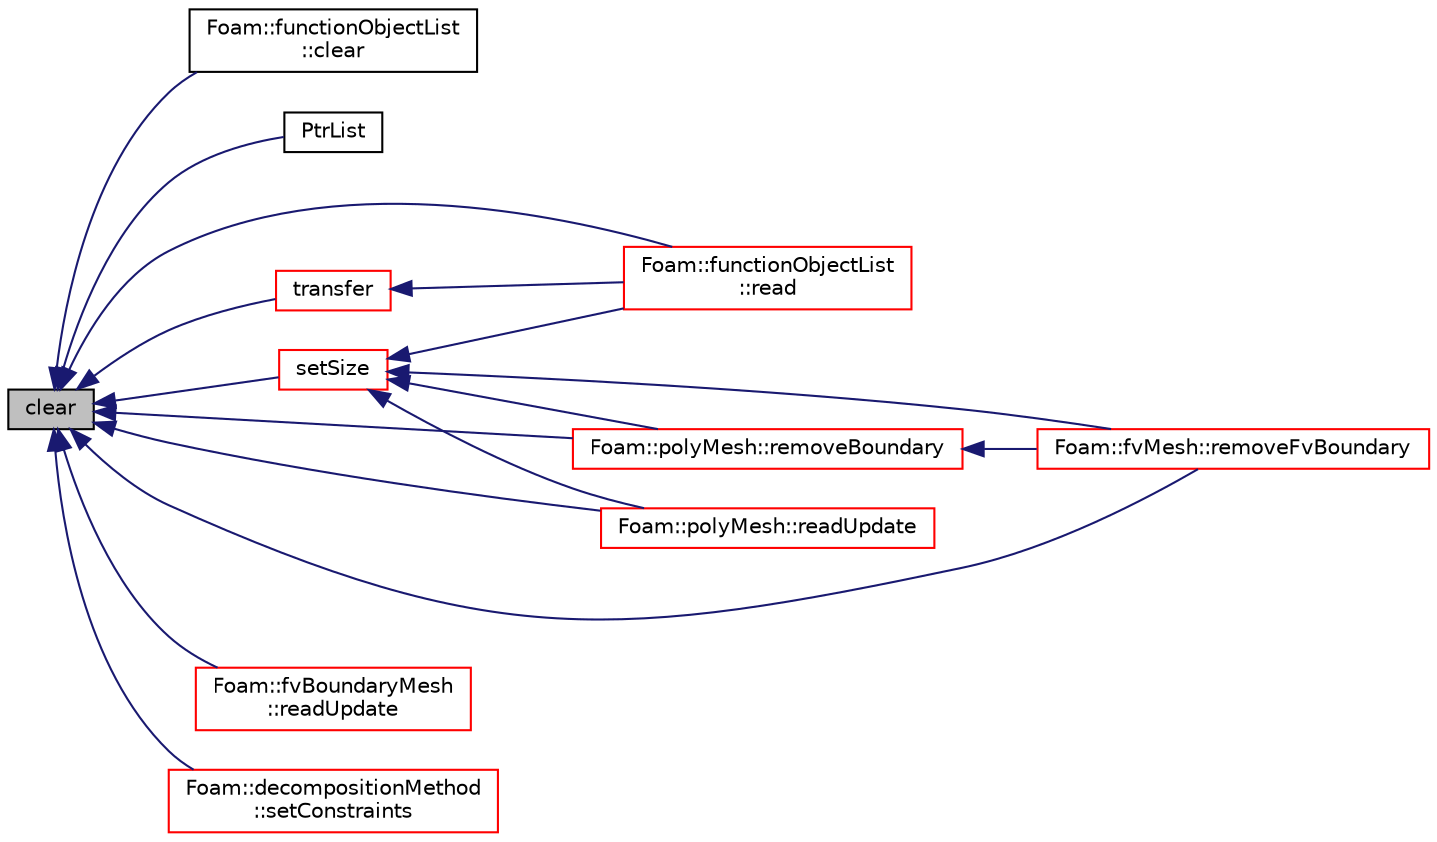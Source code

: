 digraph "clear"
{
  bgcolor="transparent";
  edge [fontname="Helvetica",fontsize="10",labelfontname="Helvetica",labelfontsize="10"];
  node [fontname="Helvetica",fontsize="10",shape=record];
  rankdir="LR";
  Node1 [label="clear",height=0.2,width=0.4,color="black", fillcolor="grey75", style="filled", fontcolor="black"];
  Node1 -> Node2 [dir="back",color="midnightblue",fontsize="10",style="solid",fontname="Helvetica"];
  Node2 [label="Foam::functionObjectList\l::clear",height=0.2,width=0.4,color="black",URL="$a00885.html#ac8bb3912a3ce86b15842e79d0b421204",tooltip="Clear the list of function objects. "];
  Node1 -> Node3 [dir="back",color="midnightblue",fontsize="10",style="solid",fontname="Helvetica"];
  Node3 [label="PtrList",height=0.2,width=0.4,color="black",URL="$a02084.html#a89f98454bf6129a9b2e315c92894e4c1",tooltip="Construct from Istream using default Istream constructor class. "];
  Node1 -> Node4 [dir="back",color="midnightblue",fontsize="10",style="solid",fontname="Helvetica"];
  Node4 [label="Foam::functionObjectList\l::read",height=0.2,width=0.4,color="red",URL="$a00885.html#af816873151ddb0126e98bb2f914d8ed5",tooltip="Read and set the function objects if their data have changed. "];
  Node1 -> Node5 [dir="back",color="midnightblue",fontsize="10",style="solid",fontname="Helvetica"];
  Node5 [label="Foam::fvBoundaryMesh\l::readUpdate",height=0.2,width=0.4,color="red",URL="$a00886.html#a84e8ad6f4a3d405f63f3f869ba17f9d4",tooltip="Update boundary based on new polyBoundaryMesh. "];
  Node1 -> Node6 [dir="back",color="midnightblue",fontsize="10",style="solid",fontname="Helvetica"];
  Node6 [label="Foam::polyMesh::readUpdate",height=0.2,width=0.4,color="red",URL="$a01961.html#a9d298b9dbcdbe96c85e7ea556233a8c2",tooltip="Update the mesh based on the mesh files saved in. "];
  Node1 -> Node7 [dir="back",color="midnightblue",fontsize="10",style="solid",fontname="Helvetica"];
  Node7 [label="Foam::polyMesh::removeBoundary",height=0.2,width=0.4,color="red",URL="$a01961.html#acc2134c36adb97b988d5efc383a7f9f0",tooltip="Remove boundary patches. "];
  Node7 -> Node8 [dir="back",color="midnightblue",fontsize="10",style="solid",fontname="Helvetica"];
  Node8 [label="Foam::fvMesh::removeFvBoundary",height=0.2,width=0.4,color="red",URL="$a00892.html#ac0182771afe06e7f2d7d52a627a0e16f",tooltip="Remove boundary patches. Warning: fvPatchFields hold ref to. "];
  Node1 -> Node8 [dir="back",color="midnightblue",fontsize="10",style="solid",fontname="Helvetica"];
  Node1 -> Node9 [dir="back",color="midnightblue",fontsize="10",style="solid",fontname="Helvetica"];
  Node9 [label="Foam::decompositionMethod\l::setConstraints",height=0.2,width=0.4,color="red",URL="$a00513.html#a36608a91d1c00b41284eaf46b895387c",tooltip="Helper: extract constraints: "];
  Node1 -> Node10 [dir="back",color="midnightblue",fontsize="10",style="solid",fontname="Helvetica"];
  Node10 [label="setSize",height=0.2,width=0.4,color="red",URL="$a02084.html#aedb985ffeaf1bdbfeccc2a8730405703",tooltip="Reset size of PtrList. If extending the PtrList, new entries are. "];
  Node10 -> Node4 [dir="back",color="midnightblue",fontsize="10",style="solid",fontname="Helvetica"];
  Node10 -> Node6 [dir="back",color="midnightblue",fontsize="10",style="solid",fontname="Helvetica"];
  Node10 -> Node7 [dir="back",color="midnightblue",fontsize="10",style="solid",fontname="Helvetica"];
  Node10 -> Node8 [dir="back",color="midnightblue",fontsize="10",style="solid",fontname="Helvetica"];
  Node1 -> Node11 [dir="back",color="midnightblue",fontsize="10",style="solid",fontname="Helvetica"];
  Node11 [label="transfer",height=0.2,width=0.4,color="red",URL="$a02084.html#ae4acac23c93b50dec8d699ac30e8d996",tooltip="Transfer the contents of the argument PtrList into this PtrList. "];
  Node11 -> Node4 [dir="back",color="midnightblue",fontsize="10",style="solid",fontname="Helvetica"];
}
